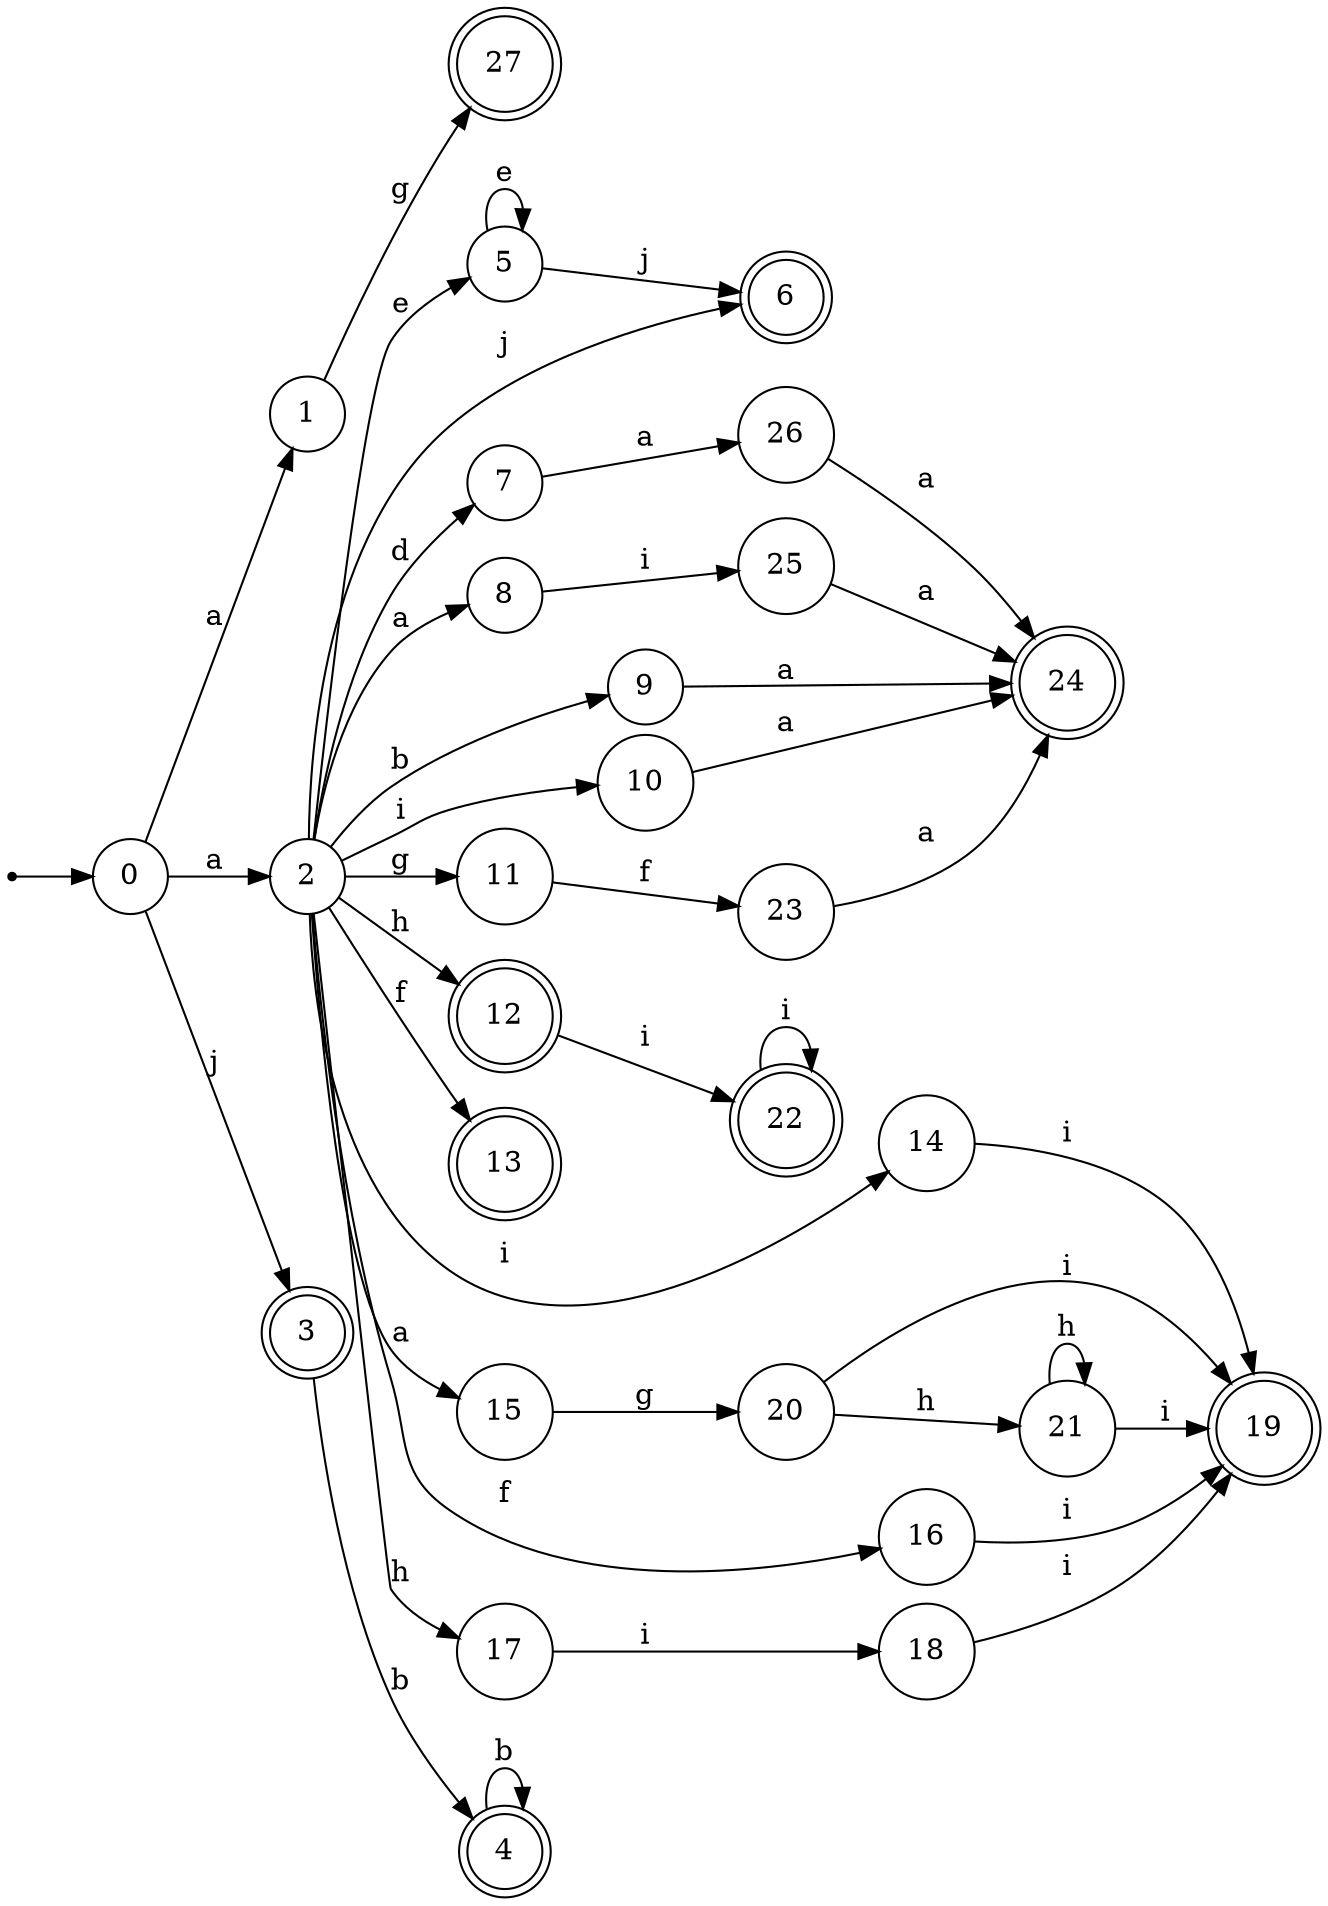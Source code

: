 digraph finite_state_machine {
rankdir=LR;
size="20,20";
node [shape = point]; "dummy0"
node [shape = circle]; "0";
"dummy0" -> "0";
node [shape = circle]; "1";
node [shape = circle]; "2";
node [shape = doublecircle]; "3";node [shape = doublecircle]; "4";node [shape = circle]; "5";
node [shape = doublecircle]; "6";node [shape = circle]; "7";
node [shape = circle]; "8";
node [shape = circle]; "9";
node [shape = circle]; "10";
node [shape = circle]; "11";
node [shape = doublecircle]; "12";node [shape = doublecircle]; "13";node [shape = circle]; "14";
node [shape = circle]; "15";
node [shape = circle]; "16";
node [shape = circle]; "17";
node [shape = circle]; "18";
node [shape = doublecircle]; "19";node [shape = circle]; "20";
node [shape = circle]; "21";
node [shape = doublecircle]; "22";node [shape = circle]; "23";
node [shape = doublecircle]; "24";node [shape = circle]; "25";
node [shape = circle]; "26";
node [shape = doublecircle]; "27";"0" -> "1" [label = "a"];
 "0" -> "2" [label = "a"];
 "0" -> "3" [label = "j"];
 "3" -> "4" [label = "b"];
 "4" -> "4" [label = "b"];
 "2" -> "5" [label = "e"];
 "2" -> "6" [label = "j"];
 "2" -> "7" [label = "d"];
 "2" -> "8" [label = "a"];
 "2" -> "15" [label = "a"];
 "2" -> "9" [label = "b"];
 "2" -> "10" [label = "i"];
 "2" -> "14" [label = "i"];
 "2" -> "11" [label = "g"];
 "2" -> "17" [label = "h"];
 "2" -> "12" [label = "h"];
 "2" -> "16" [label = "f"];
 "2" -> "13" [label = "f"];
 "17" -> "18" [label = "i"];
 "18" -> "19" [label = "i"];
 "16" -> "19" [label = "i"];
 "15" -> "20" [label = "g"];
 "20" -> "21" [label = "h"];
 "20" -> "19" [label = "i"];
 "21" -> "21" [label = "h"];
 "21" -> "19" [label = "i"];
 "14" -> "19" [label = "i"];
 "12" -> "22" [label = "i"];
 "22" -> "22" [label = "i"];
 "11" -> "23" [label = "f"];
 "23" -> "24" [label = "a"];
 "10" -> "24" [label = "a"];
 "9" -> "24" [label = "a"];
 "8" -> "25" [label = "i"];
 "25" -> "24" [label = "a"];
 "7" -> "26" [label = "a"];
 "26" -> "24" [label = "a"];
 "5" -> "5" [label = "e"];
 "5" -> "6" [label = "j"];
 "1" -> "27" [label = "g"];
 }

